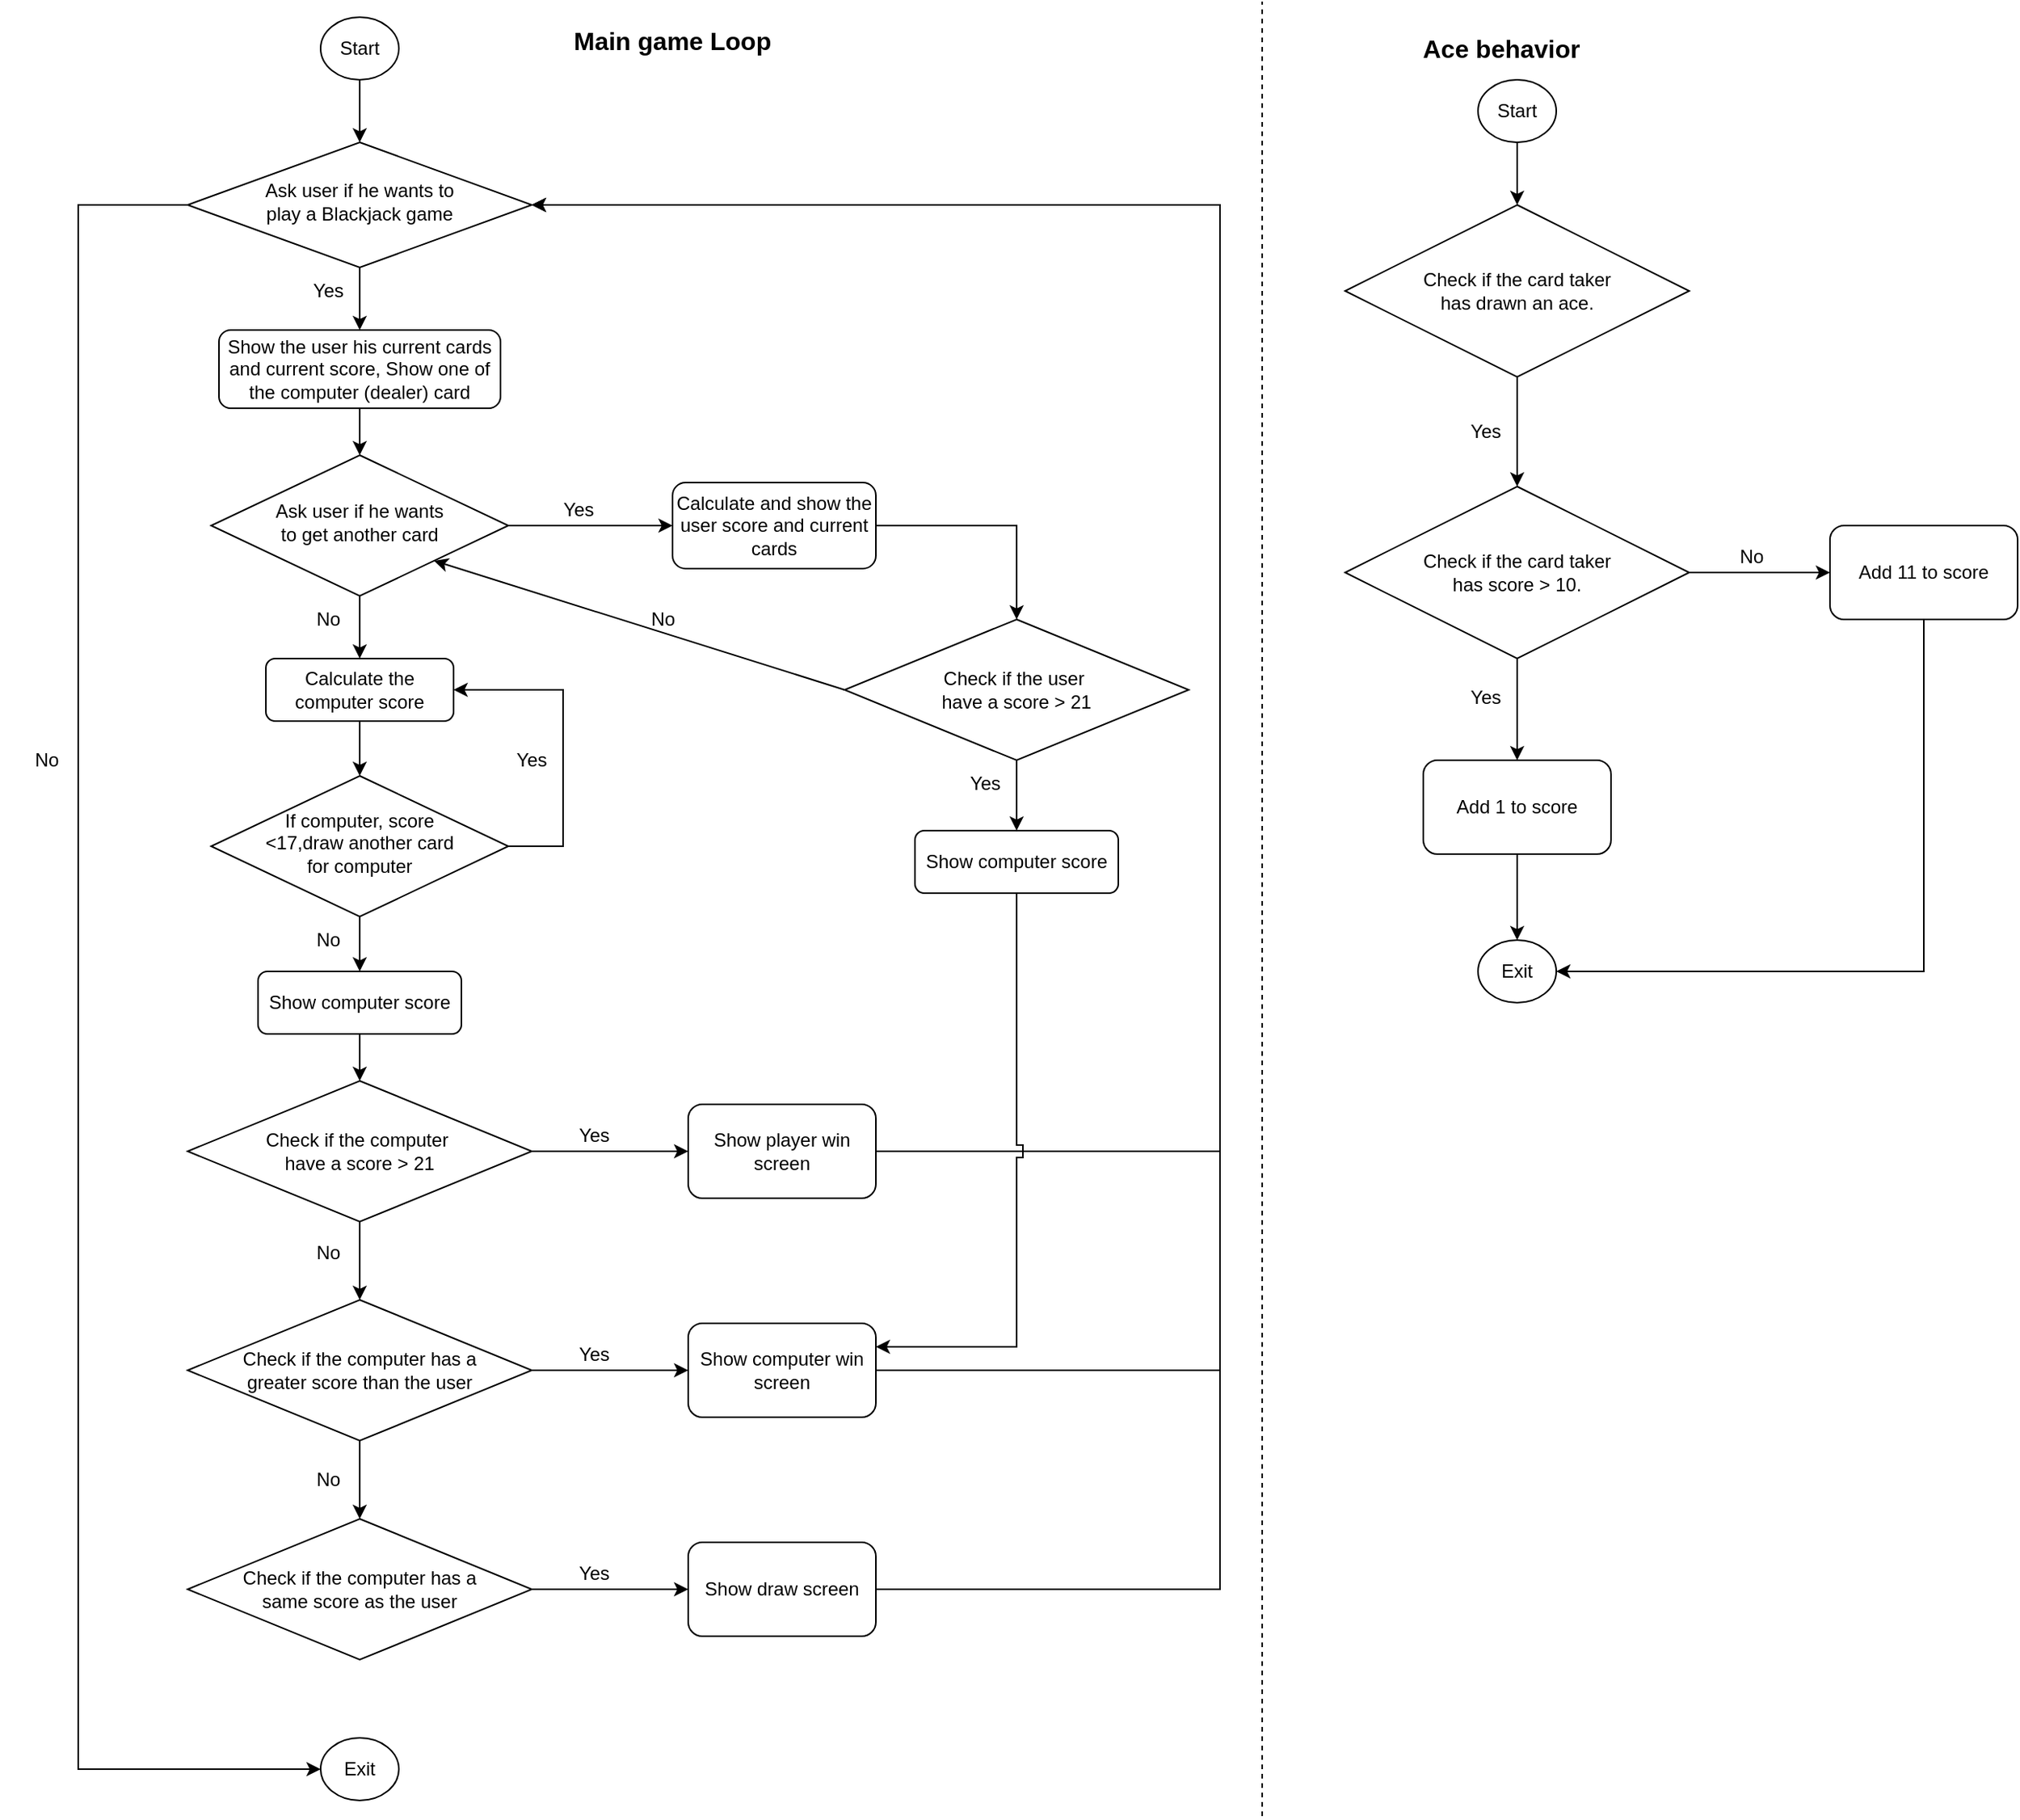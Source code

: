 <mxfile version="21.0.6" type="device"><diagram id="C5RBs43oDa-KdzZeNtuy" name="Page-1"><mxGraphModel dx="819" dy="437" grid="1" gridSize="10" guides="1" tooltips="1" connect="1" arrows="1" fold="1" page="1" pageScale="1" pageWidth="827" pageHeight="1169" math="0" shadow="0"><root><mxCell id="WIyWlLk6GJQsqaUBKTNV-0"/><mxCell id="WIyWlLk6GJQsqaUBKTNV-1" parent="WIyWlLk6GJQsqaUBKTNV-0"/><mxCell id="WIyWlLk6GJQsqaUBKTNV-6" value="Ask user if he wants to &lt;br&gt;play a Blackjack game" style="rhombus;whiteSpace=wrap;html=1;shadow=0;fontFamily=Helvetica;fontSize=12;align=center;strokeWidth=1;spacing=6;spacingTop=-4;" parent="WIyWlLk6GJQsqaUBKTNV-1" vertex="1"><mxGeometry x="140" y="90" width="220" height="80" as="geometry"/></mxCell><mxCell id="WIyWlLk6GJQsqaUBKTNV-10" value="Ask user if he wants &lt;br&gt;to get another card" style="rhombus;whiteSpace=wrap;html=1;shadow=0;fontFamily=Helvetica;fontSize=12;align=center;strokeWidth=1;spacing=6;spacingTop=-4;" parent="WIyWlLk6GJQsqaUBKTNV-1" vertex="1"><mxGeometry x="155" y="290" width="190" height="90" as="geometry"/></mxCell><mxCell id="WIyWlLk6GJQsqaUBKTNV-11" value="Calculate the computer score" style="rounded=1;whiteSpace=wrap;html=1;fontSize=12;glass=0;strokeWidth=1;shadow=0;" parent="WIyWlLk6GJQsqaUBKTNV-1" vertex="1"><mxGeometry x="190" y="420" width="120" height="40" as="geometry"/></mxCell><mxCell id="WIyWlLk6GJQsqaUBKTNV-12" value="Show the user his current cards and current score, Show one of the computer (dealer) card" style="rounded=1;whiteSpace=wrap;html=1;fontSize=12;glass=0;strokeWidth=1;shadow=0;" parent="WIyWlLk6GJQsqaUBKTNV-1" vertex="1"><mxGeometry x="160" y="210" width="180" height="50" as="geometry"/></mxCell><mxCell id="ayHDWUytJC10BxH4SPXE-0" value="Start" style="ellipse;whiteSpace=wrap;html=1;" vertex="1" parent="WIyWlLk6GJQsqaUBKTNV-1"><mxGeometry x="225" y="10" width="50" height="40" as="geometry"/></mxCell><mxCell id="ayHDWUytJC10BxH4SPXE-1" value="" style="endArrow=classic;html=1;rounded=0;exitX=0.5;exitY=1;exitDx=0;exitDy=0;entryX=0.5;entryY=0;entryDx=0;entryDy=0;" edge="1" parent="WIyWlLk6GJQsqaUBKTNV-1" source="ayHDWUytJC10BxH4SPXE-0" target="WIyWlLk6GJQsqaUBKTNV-6"><mxGeometry width="50" height="50" relative="1" as="geometry"><mxPoint x="310" y="230" as="sourcePoint"/><mxPoint x="250" y="80" as="targetPoint"/></mxGeometry></mxCell><mxCell id="ayHDWUytJC10BxH4SPXE-4" value="Exit" style="ellipse;whiteSpace=wrap;html=1;" vertex="1" parent="WIyWlLk6GJQsqaUBKTNV-1"><mxGeometry x="225" y="1110" width="50" height="40" as="geometry"/></mxCell><mxCell id="ayHDWUytJC10BxH4SPXE-5" value="" style="endArrow=classic;html=1;rounded=0;exitX=0;exitY=0.5;exitDx=0;exitDy=0;entryX=0;entryY=0.5;entryDx=0;entryDy=0;" edge="1" parent="WIyWlLk6GJQsqaUBKTNV-1" source="WIyWlLk6GJQsqaUBKTNV-6" target="ayHDWUytJC10BxH4SPXE-4"><mxGeometry width="50" height="50" relative="1" as="geometry"><mxPoint x="340" y="750" as="sourcePoint"/><mxPoint x="130" y="780" as="targetPoint"/><Array as="points"><mxPoint x="70" y="130"/><mxPoint x="70" y="1130"/></Array></mxGeometry></mxCell><mxCell id="ayHDWUytJC10BxH4SPXE-10" value="" style="endArrow=classic;html=1;rounded=0;exitX=0.5;exitY=1;exitDx=0;exitDy=0;entryX=0.5;entryY=0;entryDx=0;entryDy=0;" edge="1" parent="WIyWlLk6GJQsqaUBKTNV-1" source="WIyWlLk6GJQsqaUBKTNV-6" target="WIyWlLk6GJQsqaUBKTNV-12"><mxGeometry width="50" height="50" relative="1" as="geometry"><mxPoint x="310" y="420" as="sourcePoint"/><mxPoint x="360" y="370" as="targetPoint"/></mxGeometry></mxCell><mxCell id="ayHDWUytJC10BxH4SPXE-11" value="" style="endArrow=classic;html=1;rounded=0;exitX=0.5;exitY=1;exitDx=0;exitDy=0;entryX=0.5;entryY=0;entryDx=0;entryDy=0;" edge="1" parent="WIyWlLk6GJQsqaUBKTNV-1" source="WIyWlLk6GJQsqaUBKTNV-12" target="WIyWlLk6GJQsqaUBKTNV-10"><mxGeometry width="50" height="50" relative="1" as="geometry"><mxPoint x="310" y="410" as="sourcePoint"/><mxPoint x="360" y="360" as="targetPoint"/></mxGeometry></mxCell><mxCell id="ayHDWUytJC10BxH4SPXE-12" value="" style="endArrow=classic;html=1;rounded=0;exitX=0.5;exitY=1;exitDx=0;exitDy=0;entryX=0.5;entryY=0;entryDx=0;entryDy=0;" edge="1" parent="WIyWlLk6GJQsqaUBKTNV-1" source="WIyWlLk6GJQsqaUBKTNV-10" target="WIyWlLk6GJQsqaUBKTNV-11"><mxGeometry width="50" height="50" relative="1" as="geometry"><mxPoint x="310" y="410" as="sourcePoint"/><mxPoint x="280" y="400" as="targetPoint"/></mxGeometry></mxCell><mxCell id="ayHDWUytJC10BxH4SPXE-13" value="" style="endArrow=classic;html=1;rounded=0;exitX=1;exitY=0.5;exitDx=0;exitDy=0;entryX=0;entryY=0.5;entryDx=0;entryDy=0;" edge="1" parent="WIyWlLk6GJQsqaUBKTNV-1" source="WIyWlLk6GJQsqaUBKTNV-10" target="ayHDWUytJC10BxH4SPXE-51"><mxGeometry width="50" height="50" relative="1" as="geometry"><mxPoint x="440" y="370" as="sourcePoint"/><mxPoint x="420" y="360" as="targetPoint"/></mxGeometry></mxCell><mxCell id="ayHDWUytJC10BxH4SPXE-15" value="No" style="text;html=1;strokeColor=none;fillColor=none;align=center;verticalAlign=middle;whiteSpace=wrap;rounded=0;" vertex="1" parent="WIyWlLk6GJQsqaUBKTNV-1"><mxGeometry x="20" y="470" width="60" height="30" as="geometry"/></mxCell><mxCell id="ayHDWUytJC10BxH4SPXE-16" value="No" style="text;html=1;strokeColor=none;fillColor=none;align=center;verticalAlign=middle;whiteSpace=wrap;rounded=0;" vertex="1" parent="WIyWlLk6GJQsqaUBKTNV-1"><mxGeometry x="200" y="380" width="60" height="30" as="geometry"/></mxCell><mxCell id="ayHDWUytJC10BxH4SPXE-18" value="Yes" style="text;html=1;strokeColor=none;fillColor=none;align=center;verticalAlign=middle;whiteSpace=wrap;rounded=0;" vertex="1" parent="WIyWlLk6GJQsqaUBKTNV-1"><mxGeometry x="360" y="310" width="60" height="30" as="geometry"/></mxCell><mxCell id="ayHDWUytJC10BxH4SPXE-19" value="Yes" style="text;html=1;strokeColor=none;fillColor=none;align=center;verticalAlign=middle;whiteSpace=wrap;rounded=0;" vertex="1" parent="WIyWlLk6GJQsqaUBKTNV-1"><mxGeometry x="200" y="170" width="60" height="30" as="geometry"/></mxCell><mxCell id="ayHDWUytJC10BxH4SPXE-20" value="If computer, score &lt;br&gt;&amp;lt;17,draw another card&lt;br&gt;for computer" style="rhombus;whiteSpace=wrap;html=1;shadow=0;fontFamily=Helvetica;fontSize=12;align=center;strokeWidth=1;spacing=6;spacingTop=-4;" vertex="1" parent="WIyWlLk6GJQsqaUBKTNV-1"><mxGeometry x="155" y="495" width="190" height="90" as="geometry"/></mxCell><mxCell id="ayHDWUytJC10BxH4SPXE-21" value="" style="endArrow=classic;html=1;rounded=0;exitX=0.5;exitY=1;exitDx=0;exitDy=0;entryX=0.5;entryY=0;entryDx=0;entryDy=0;" edge="1" parent="WIyWlLk6GJQsqaUBKTNV-1" source="WIyWlLk6GJQsqaUBKTNV-11" target="ayHDWUytJC10BxH4SPXE-20"><mxGeometry relative="1" as="geometry"><mxPoint x="-20" y="430" as="sourcePoint"/><mxPoint x="80" y="430" as="targetPoint"/></mxGeometry></mxCell><mxCell id="ayHDWUytJC10BxH4SPXE-24" value="" style="endArrow=classic;html=1;rounded=0;exitX=1;exitY=0.5;exitDx=0;exitDy=0;entryX=1;entryY=0.5;entryDx=0;entryDy=0;" edge="1" parent="WIyWlLk6GJQsqaUBKTNV-1" source="ayHDWUytJC10BxH4SPXE-20" target="WIyWlLk6GJQsqaUBKTNV-11"><mxGeometry width="50" height="50" relative="1" as="geometry"><mxPoint x="90" y="640" as="sourcePoint"/><mxPoint x="410" y="540" as="targetPoint"/><Array as="points"><mxPoint x="380" y="540"/><mxPoint x="380" y="440"/></Array></mxGeometry></mxCell><mxCell id="ayHDWUytJC10BxH4SPXE-25" value="Yes" style="text;html=1;strokeColor=none;fillColor=none;align=center;verticalAlign=middle;whiteSpace=wrap;rounded=0;" vertex="1" parent="WIyWlLk6GJQsqaUBKTNV-1"><mxGeometry x="330" y="470" width="60" height="30" as="geometry"/></mxCell><mxCell id="ayHDWUytJC10BxH4SPXE-26" value="Show computer score" style="rounded=1;whiteSpace=wrap;html=1;" vertex="1" parent="WIyWlLk6GJQsqaUBKTNV-1"><mxGeometry x="185" y="620" width="130" height="40" as="geometry"/></mxCell><mxCell id="ayHDWUytJC10BxH4SPXE-27" value="" style="endArrow=classic;html=1;rounded=0;exitX=0.5;exitY=1;exitDx=0;exitDy=0;entryX=0.5;entryY=0;entryDx=0;entryDy=0;" edge="1" parent="WIyWlLk6GJQsqaUBKTNV-1" source="ayHDWUytJC10BxH4SPXE-20" target="ayHDWUytJC10BxH4SPXE-26"><mxGeometry width="50" height="50" relative="1" as="geometry"><mxPoint x="270" y="590" as="sourcePoint"/><mxPoint x="320" y="540" as="targetPoint"/></mxGeometry></mxCell><mxCell id="ayHDWUytJC10BxH4SPXE-28" value="Check if the computer&amp;nbsp;&lt;br&gt;have a score &amp;gt; 21" style="rhombus;whiteSpace=wrap;html=1;" vertex="1" parent="WIyWlLk6GJQsqaUBKTNV-1"><mxGeometry x="140" y="690" width="220" height="90" as="geometry"/></mxCell><mxCell id="ayHDWUytJC10BxH4SPXE-29" value="" style="endArrow=classic;html=1;rounded=0;exitX=0.5;exitY=1;exitDx=0;exitDy=0;entryX=0.5;entryY=0;entryDx=0;entryDy=0;" edge="1" parent="WIyWlLk6GJQsqaUBKTNV-1" source="ayHDWUytJC10BxH4SPXE-26" target="ayHDWUytJC10BxH4SPXE-28"><mxGeometry width="50" height="50" relative="1" as="geometry"><mxPoint x="270" y="760" as="sourcePoint"/><mxPoint x="320" y="710" as="targetPoint"/></mxGeometry></mxCell><mxCell id="ayHDWUytJC10BxH4SPXE-30" value="No" style="text;html=1;strokeColor=none;fillColor=none;align=center;verticalAlign=middle;whiteSpace=wrap;rounded=0;" vertex="1" parent="WIyWlLk6GJQsqaUBKTNV-1"><mxGeometry x="200" y="785" width="60" height="30" as="geometry"/></mxCell><mxCell id="ayHDWUytJC10BxH4SPXE-33" value="Check if the computer has a&lt;br&gt;greater score than the user" style="rhombus;whiteSpace=wrap;html=1;" vertex="1" parent="WIyWlLk6GJQsqaUBKTNV-1"><mxGeometry x="140" y="830" width="220" height="90" as="geometry"/></mxCell><mxCell id="ayHDWUytJC10BxH4SPXE-34" value="" style="endArrow=classic;html=1;rounded=0;exitX=0.5;exitY=1;exitDx=0;exitDy=0;entryX=0.5;entryY=0;entryDx=0;entryDy=0;" edge="1" parent="WIyWlLk6GJQsqaUBKTNV-1" source="ayHDWUytJC10BxH4SPXE-28" target="ayHDWUytJC10BxH4SPXE-33"><mxGeometry width="50" height="50" relative="1" as="geometry"><mxPoint x="250" y="880" as="sourcePoint"/><mxPoint x="300" y="830" as="targetPoint"/></mxGeometry></mxCell><mxCell id="ayHDWUytJC10BxH4SPXE-35" value="Show player win screen" style="rounded=1;whiteSpace=wrap;html=1;" vertex="1" parent="WIyWlLk6GJQsqaUBKTNV-1"><mxGeometry x="460" y="705" width="120" height="60" as="geometry"/></mxCell><mxCell id="ayHDWUytJC10BxH4SPXE-36" value="Show computer win screen" style="rounded=1;whiteSpace=wrap;html=1;" vertex="1" parent="WIyWlLk6GJQsqaUBKTNV-1"><mxGeometry x="460" y="845" width="120" height="60" as="geometry"/></mxCell><mxCell id="ayHDWUytJC10BxH4SPXE-37" value="Show draw screen" style="rounded=1;whiteSpace=wrap;html=1;" vertex="1" parent="WIyWlLk6GJQsqaUBKTNV-1"><mxGeometry x="460" y="985" width="120" height="60" as="geometry"/></mxCell><mxCell id="ayHDWUytJC10BxH4SPXE-38" value="Check if the computer has a&lt;br&gt;same score as the user" style="rhombus;whiteSpace=wrap;html=1;" vertex="1" parent="WIyWlLk6GJQsqaUBKTNV-1"><mxGeometry x="140" y="970" width="220" height="90" as="geometry"/></mxCell><mxCell id="ayHDWUytJC10BxH4SPXE-39" value="" style="endArrow=classic;html=1;rounded=0;exitX=0.5;exitY=1;exitDx=0;exitDy=0;entryX=0.5;entryY=0;entryDx=0;entryDy=0;" edge="1" parent="WIyWlLk6GJQsqaUBKTNV-1" source="ayHDWUytJC10BxH4SPXE-33" target="ayHDWUytJC10BxH4SPXE-38"><mxGeometry width="50" height="50" relative="1" as="geometry"><mxPoint x="360" y="940" as="sourcePoint"/><mxPoint x="410" y="890" as="targetPoint"/></mxGeometry></mxCell><mxCell id="ayHDWUytJC10BxH4SPXE-40" value="" style="endArrow=classic;html=1;rounded=0;exitX=1;exitY=0.5;exitDx=0;exitDy=0;entryX=0;entryY=0.5;entryDx=0;entryDy=0;" edge="1" parent="WIyWlLk6GJQsqaUBKTNV-1" source="ayHDWUytJC10BxH4SPXE-28" target="ayHDWUytJC10BxH4SPXE-35"><mxGeometry width="50" height="50" relative="1" as="geometry"><mxPoint x="360" y="940" as="sourcePoint"/><mxPoint x="410" y="890" as="targetPoint"/></mxGeometry></mxCell><mxCell id="ayHDWUytJC10BxH4SPXE-41" value="" style="endArrow=classic;html=1;rounded=0;exitX=1;exitY=0.5;exitDx=0;exitDy=0;entryX=0;entryY=0.5;entryDx=0;entryDy=0;" edge="1" parent="WIyWlLk6GJQsqaUBKTNV-1" source="ayHDWUytJC10BxH4SPXE-33" target="ayHDWUytJC10BxH4SPXE-36"><mxGeometry width="50" height="50" relative="1" as="geometry"><mxPoint x="360" y="940" as="sourcePoint"/><mxPoint x="410" y="890" as="targetPoint"/></mxGeometry></mxCell><mxCell id="ayHDWUytJC10BxH4SPXE-42" value="" style="endArrow=classic;html=1;rounded=0;exitX=1;exitY=0.5;exitDx=0;exitDy=0;entryX=0;entryY=0.5;entryDx=0;entryDy=0;" edge="1" parent="WIyWlLk6GJQsqaUBKTNV-1" source="ayHDWUytJC10BxH4SPXE-38" target="ayHDWUytJC10BxH4SPXE-37"><mxGeometry width="50" height="50" relative="1" as="geometry"><mxPoint x="360" y="940" as="sourcePoint"/><mxPoint x="410" y="890" as="targetPoint"/></mxGeometry></mxCell><mxCell id="ayHDWUytJC10BxH4SPXE-43" value="No" style="text;html=1;strokeColor=none;fillColor=none;align=center;verticalAlign=middle;whiteSpace=wrap;rounded=0;" vertex="1" parent="WIyWlLk6GJQsqaUBKTNV-1"><mxGeometry x="200" y="930" width="60" height="30" as="geometry"/></mxCell><mxCell id="ayHDWUytJC10BxH4SPXE-44" value="Yes" style="text;html=1;strokeColor=none;fillColor=none;align=center;verticalAlign=middle;whiteSpace=wrap;rounded=0;" vertex="1" parent="WIyWlLk6GJQsqaUBKTNV-1"><mxGeometry x="370" y="710" width="60" height="30" as="geometry"/></mxCell><mxCell id="ayHDWUytJC10BxH4SPXE-45" value="Yes" style="text;html=1;strokeColor=none;fillColor=none;align=center;verticalAlign=middle;whiteSpace=wrap;rounded=0;" vertex="1" parent="WIyWlLk6GJQsqaUBKTNV-1"><mxGeometry x="370" y="850" width="60" height="30" as="geometry"/></mxCell><mxCell id="ayHDWUytJC10BxH4SPXE-46" value="Yes" style="text;html=1;strokeColor=none;fillColor=none;align=center;verticalAlign=middle;whiteSpace=wrap;rounded=0;" vertex="1" parent="WIyWlLk6GJQsqaUBKTNV-1"><mxGeometry x="370" y="990" width="60" height="30" as="geometry"/></mxCell><mxCell id="ayHDWUytJC10BxH4SPXE-47" value="No" style="text;html=1;strokeColor=none;fillColor=none;align=center;verticalAlign=middle;whiteSpace=wrap;rounded=0;" vertex="1" parent="WIyWlLk6GJQsqaUBKTNV-1"><mxGeometry x="200" y="585" width="60" height="30" as="geometry"/></mxCell><mxCell id="ayHDWUytJC10BxH4SPXE-48" value="" style="endArrow=classic;html=1;rounded=0;exitX=1;exitY=0.5;exitDx=0;exitDy=0;entryX=1;entryY=0.5;entryDx=0;entryDy=0;" edge="1" parent="WIyWlLk6GJQsqaUBKTNV-1" source="ayHDWUytJC10BxH4SPXE-35" target="WIyWlLk6GJQsqaUBKTNV-6"><mxGeometry width="50" height="50" relative="1" as="geometry"><mxPoint x="530" y="730" as="sourcePoint"/><mxPoint x="760" y="735" as="targetPoint"/><Array as="points"><mxPoint x="800" y="735"/><mxPoint x="800" y="130"/></Array></mxGeometry></mxCell><mxCell id="ayHDWUytJC10BxH4SPXE-49" value="" style="endArrow=classic;html=1;rounded=0;exitX=1;exitY=0.5;exitDx=0;exitDy=0;entryX=1;entryY=0.5;entryDx=0;entryDy=0;" edge="1" parent="WIyWlLk6GJQsqaUBKTNV-1" source="ayHDWUytJC10BxH4SPXE-36" target="WIyWlLk6GJQsqaUBKTNV-6"><mxGeometry width="50" height="50" relative="1" as="geometry"><mxPoint x="530" y="730" as="sourcePoint"/><mxPoint x="760" y="875" as="targetPoint"/><Array as="points"><mxPoint x="800" y="875"/><mxPoint x="800" y="130"/></Array></mxGeometry></mxCell><mxCell id="ayHDWUytJC10BxH4SPXE-50" value="" style="endArrow=classic;html=1;rounded=0;exitX=1;exitY=0.5;exitDx=0;exitDy=0;entryX=1;entryY=0.5;entryDx=0;entryDy=0;" edge="1" parent="WIyWlLk6GJQsqaUBKTNV-1" source="ayHDWUytJC10BxH4SPXE-37" target="WIyWlLk6GJQsqaUBKTNV-6"><mxGeometry width="50" height="50" relative="1" as="geometry"><mxPoint x="530" y="730" as="sourcePoint"/><mxPoint x="760" y="1015" as="targetPoint"/><Array as="points"><mxPoint x="800" y="1015"/><mxPoint x="800" y="130"/></Array></mxGeometry></mxCell><mxCell id="ayHDWUytJC10BxH4SPXE-51" value="Calculate and show the user score and current cards" style="rounded=1;whiteSpace=wrap;html=1;" vertex="1" parent="WIyWlLk6GJQsqaUBKTNV-1"><mxGeometry x="450" y="307.5" width="130" height="55" as="geometry"/></mxCell><mxCell id="ayHDWUytJC10BxH4SPXE-52" value="Check if the user&amp;nbsp;&lt;br&gt;have a score &amp;gt; 21" style="rhombus;whiteSpace=wrap;html=1;" vertex="1" parent="WIyWlLk6GJQsqaUBKTNV-1"><mxGeometry x="560" y="395" width="220" height="90" as="geometry"/></mxCell><mxCell id="ayHDWUytJC10BxH4SPXE-53" value="" style="endArrow=classic;html=1;rounded=0;exitX=1;exitY=0.5;exitDx=0;exitDy=0;entryX=0.5;entryY=0;entryDx=0;entryDy=0;" edge="1" parent="WIyWlLk6GJQsqaUBKTNV-1" source="ayHDWUytJC10BxH4SPXE-51" target="ayHDWUytJC10BxH4SPXE-52"><mxGeometry width="50" height="50" relative="1" as="geometry"><mxPoint x="500" y="570" as="sourcePoint"/><mxPoint x="550" y="520" as="targetPoint"/><Array as="points"><mxPoint x="670" y="335"/></Array></mxGeometry></mxCell><mxCell id="ayHDWUytJC10BxH4SPXE-54" value="" style="endArrow=classic;html=1;rounded=0;exitX=0.5;exitY=1;exitDx=0;exitDy=0;entryX=0.5;entryY=0;entryDx=0;entryDy=0;" edge="1" parent="WIyWlLk6GJQsqaUBKTNV-1" source="ayHDWUytJC10BxH4SPXE-52" target="ayHDWUytJC10BxH4SPXE-55"><mxGeometry width="50" height="50" relative="1" as="geometry"><mxPoint x="500" y="780" as="sourcePoint"/><mxPoint x="550" y="730" as="targetPoint"/></mxGeometry></mxCell><mxCell id="ayHDWUytJC10BxH4SPXE-55" value="Show computer score" style="rounded=1;whiteSpace=wrap;html=1;" vertex="1" parent="WIyWlLk6GJQsqaUBKTNV-1"><mxGeometry x="605" y="530" width="130" height="40" as="geometry"/></mxCell><mxCell id="ayHDWUytJC10BxH4SPXE-56" value="" style="endArrow=classic;html=1;rounded=0;exitX=0.5;exitY=1;exitDx=0;exitDy=0;entryX=1;entryY=0.25;entryDx=0;entryDy=0;jumpStyle=sharp;jumpSize=8;" edge="1" parent="WIyWlLk6GJQsqaUBKTNV-1" source="ayHDWUytJC10BxH4SPXE-55" target="ayHDWUytJC10BxH4SPXE-36"><mxGeometry width="50" height="50" relative="1" as="geometry"><mxPoint x="500" y="640" as="sourcePoint"/><mxPoint x="550" y="590" as="targetPoint"/><Array as="points"><mxPoint x="670" y="860"/></Array></mxGeometry></mxCell><mxCell id="ayHDWUytJC10BxH4SPXE-58" value="" style="endArrow=classic;html=1;rounded=0;exitX=0;exitY=0.5;exitDx=0;exitDy=0;entryX=1;entryY=1;entryDx=0;entryDy=0;" edge="1" parent="WIyWlLk6GJQsqaUBKTNV-1" source="ayHDWUytJC10BxH4SPXE-52" target="WIyWlLk6GJQsqaUBKTNV-10"><mxGeometry width="50" height="50" relative="1" as="geometry"><mxPoint x="430" y="500" as="sourcePoint"/><mxPoint x="480" y="450" as="targetPoint"/></mxGeometry></mxCell><mxCell id="ayHDWUytJC10BxH4SPXE-59" value="Yes" style="text;html=1;strokeColor=none;fillColor=none;align=center;verticalAlign=middle;whiteSpace=wrap;rounded=0;" vertex="1" parent="WIyWlLk6GJQsqaUBKTNV-1"><mxGeometry x="620" y="485" width="60" height="30" as="geometry"/></mxCell><mxCell id="ayHDWUytJC10BxH4SPXE-60" value="No" style="text;html=1;strokeColor=none;fillColor=none;align=center;verticalAlign=middle;whiteSpace=wrap;rounded=0;" vertex="1" parent="WIyWlLk6GJQsqaUBKTNV-1"><mxGeometry x="414" y="380" width="60" height="30" as="geometry"/></mxCell><mxCell id="ayHDWUytJC10BxH4SPXE-61" value="&lt;b&gt;&lt;font style=&quot;font-size: 16px;&quot;&gt;Main game Loop&lt;/font&gt;&lt;/b&gt;" style="text;html=1;strokeColor=none;fillColor=none;align=center;verticalAlign=middle;whiteSpace=wrap;rounded=0;" vertex="1" parent="WIyWlLk6GJQsqaUBKTNV-1"><mxGeometry x="380" y="10" width="140" height="30" as="geometry"/></mxCell><mxCell id="ayHDWUytJC10BxH4SPXE-62" value="&lt;b&gt;&lt;font style=&quot;font-size: 16px;&quot;&gt;Ace behavior&lt;/font&gt;&lt;/b&gt;" style="text;html=1;strokeColor=none;fillColor=none;align=center;verticalAlign=middle;whiteSpace=wrap;rounded=0;" vertex="1" parent="WIyWlLk6GJQsqaUBKTNV-1"><mxGeometry x="910" y="15" width="140" height="30" as="geometry"/></mxCell><mxCell id="ayHDWUytJC10BxH4SPXE-63" value="" style="endArrow=none;dashed=1;html=1;rounded=0;" edge="1" parent="WIyWlLk6GJQsqaUBKTNV-1"><mxGeometry width="50" height="50" relative="1" as="geometry"><mxPoint x="827" y="1160" as="sourcePoint"/><mxPoint x="827" as="targetPoint"/></mxGeometry></mxCell><mxCell id="ayHDWUytJC10BxH4SPXE-64" value="Check if the card taker &lt;br&gt;has drawn an ace." style="rhombus;whiteSpace=wrap;html=1;" vertex="1" parent="WIyWlLk6GJQsqaUBKTNV-1"><mxGeometry x="880" y="130" width="220" height="110" as="geometry"/></mxCell><mxCell id="ayHDWUytJC10BxH4SPXE-65" value="Start" style="ellipse;whiteSpace=wrap;html=1;" vertex="1" parent="WIyWlLk6GJQsqaUBKTNV-1"><mxGeometry x="965" y="50" width="50" height="40" as="geometry"/></mxCell><mxCell id="ayHDWUytJC10BxH4SPXE-67" value="" style="endArrow=classic;html=1;rounded=0;exitX=0.5;exitY=1;exitDx=0;exitDy=0;" edge="1" parent="WIyWlLk6GJQsqaUBKTNV-1" source="ayHDWUytJC10BxH4SPXE-65" target="ayHDWUytJC10BxH4SPXE-64"><mxGeometry width="50" height="50" relative="1" as="geometry"><mxPoint x="970" y="250" as="sourcePoint"/><mxPoint x="1020" y="200" as="targetPoint"/></mxGeometry></mxCell><mxCell id="ayHDWUytJC10BxH4SPXE-68" value="Check if the card taker &lt;br&gt;has score &amp;gt; 10." style="rhombus;whiteSpace=wrap;html=1;" vertex="1" parent="WIyWlLk6GJQsqaUBKTNV-1"><mxGeometry x="880" y="310" width="220" height="110" as="geometry"/></mxCell><mxCell id="ayHDWUytJC10BxH4SPXE-69" value="" style="endArrow=classic;html=1;rounded=0;exitX=0.5;exitY=1;exitDx=0;exitDy=0;entryX=0.5;entryY=0;entryDx=0;entryDy=0;" edge="1" parent="WIyWlLk6GJQsqaUBKTNV-1" source="ayHDWUytJC10BxH4SPXE-64" target="ayHDWUytJC10BxH4SPXE-68"><mxGeometry width="50" height="50" relative="1" as="geometry"><mxPoint x="970" y="250" as="sourcePoint"/><mxPoint x="1020" y="200" as="targetPoint"/></mxGeometry></mxCell><mxCell id="ayHDWUytJC10BxH4SPXE-70" value="Exit" style="ellipse;whiteSpace=wrap;html=1;" vertex="1" parent="WIyWlLk6GJQsqaUBKTNV-1"><mxGeometry x="965" y="600" width="50" height="40" as="geometry"/></mxCell><mxCell id="ayHDWUytJC10BxH4SPXE-71" value="Add 1 to score" style="rounded=1;whiteSpace=wrap;html=1;" vertex="1" parent="WIyWlLk6GJQsqaUBKTNV-1"><mxGeometry x="930" y="485" width="120" height="60" as="geometry"/></mxCell><mxCell id="ayHDWUytJC10BxH4SPXE-72" value="Add 11 to score" style="rounded=1;whiteSpace=wrap;html=1;" vertex="1" parent="WIyWlLk6GJQsqaUBKTNV-1"><mxGeometry x="1190" y="335" width="120" height="60" as="geometry"/></mxCell><mxCell id="ayHDWUytJC10BxH4SPXE-73" value="" style="endArrow=classic;html=1;rounded=0;exitX=0.5;exitY=1;exitDx=0;exitDy=0;entryX=0.5;entryY=0;entryDx=0;entryDy=0;" edge="1" parent="WIyWlLk6GJQsqaUBKTNV-1" source="ayHDWUytJC10BxH4SPXE-68" target="ayHDWUytJC10BxH4SPXE-71"><mxGeometry width="50" height="50" relative="1" as="geometry"><mxPoint x="920" y="350" as="sourcePoint"/><mxPoint x="970" y="300" as="targetPoint"/></mxGeometry></mxCell><mxCell id="ayHDWUytJC10BxH4SPXE-74" value="" style="endArrow=classic;html=1;rounded=0;exitX=1;exitY=0.5;exitDx=0;exitDy=0;entryX=0;entryY=0.5;entryDx=0;entryDy=0;" edge="1" parent="WIyWlLk6GJQsqaUBKTNV-1" source="ayHDWUytJC10BxH4SPXE-68" target="ayHDWUytJC10BxH4SPXE-72"><mxGeometry width="50" height="50" relative="1" as="geometry"><mxPoint x="920" y="350" as="sourcePoint"/><mxPoint x="970" y="300" as="targetPoint"/></mxGeometry></mxCell><mxCell id="ayHDWUytJC10BxH4SPXE-75" value="Yes" style="text;html=1;strokeColor=none;fillColor=none;align=center;verticalAlign=middle;whiteSpace=wrap;rounded=0;" vertex="1" parent="WIyWlLk6GJQsqaUBKTNV-1"><mxGeometry x="940" y="260" width="60" height="30" as="geometry"/></mxCell><mxCell id="ayHDWUytJC10BxH4SPXE-76" value="Yes" style="text;html=1;strokeColor=none;fillColor=none;align=center;verticalAlign=middle;whiteSpace=wrap;rounded=0;" vertex="1" parent="WIyWlLk6GJQsqaUBKTNV-1"><mxGeometry x="940" y="430" width="60" height="30" as="geometry"/></mxCell><mxCell id="ayHDWUytJC10BxH4SPXE-77" value="No" style="text;html=1;strokeColor=none;fillColor=none;align=center;verticalAlign=middle;whiteSpace=wrap;rounded=0;" vertex="1" parent="WIyWlLk6GJQsqaUBKTNV-1"><mxGeometry x="1110" y="340" width="60" height="30" as="geometry"/></mxCell><mxCell id="ayHDWUytJC10BxH4SPXE-78" value="" style="endArrow=classic;html=1;rounded=0;exitX=0.5;exitY=1;exitDx=0;exitDy=0;entryX=0.5;entryY=0;entryDx=0;entryDy=0;" edge="1" parent="WIyWlLk6GJQsqaUBKTNV-1" source="ayHDWUytJC10BxH4SPXE-71" target="ayHDWUytJC10BxH4SPXE-70"><mxGeometry width="50" height="50" relative="1" as="geometry"><mxPoint x="920" y="520" as="sourcePoint"/><mxPoint x="970" y="470" as="targetPoint"/></mxGeometry></mxCell><mxCell id="ayHDWUytJC10BxH4SPXE-79" value="" style="endArrow=classic;html=1;rounded=0;exitX=0.5;exitY=1;exitDx=0;exitDy=0;entryX=1;entryY=0.5;entryDx=0;entryDy=0;" edge="1" parent="WIyWlLk6GJQsqaUBKTNV-1" source="ayHDWUytJC10BxH4SPXE-72" target="ayHDWUytJC10BxH4SPXE-70"><mxGeometry width="50" height="50" relative="1" as="geometry"><mxPoint x="1200" y="510" as="sourcePoint"/><mxPoint x="1250" y="460" as="targetPoint"/><Array as="points"><mxPoint x="1250" y="620"/></Array></mxGeometry></mxCell></root></mxGraphModel></diagram></mxfile>